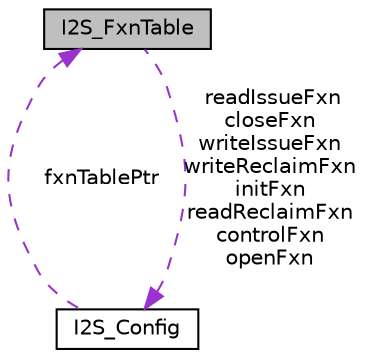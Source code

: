 digraph "I2S_FxnTable"
{
  edge [fontname="Helvetica",fontsize="10",labelfontname="Helvetica",labelfontsize="10"];
  node [fontname="Helvetica",fontsize="10",shape=record];
  Node1 [label="I2S_FxnTable",height=0.2,width=0.4,color="black", fillcolor="grey75", style="filled", fontcolor="black"];
  Node2 -> Node1 [dir="back",color="darkorchid3",fontsize="10",style="dashed",label=" readIssueFxn\ncloseFxn\nwriteIssueFxn\nwriteReclaimFxn\ninitFxn\nreadReclaimFxn\ncontrolFxn\nopenFxn" ];
  Node2 [label="I2S_Config",height=0.2,width=0.4,color="black", fillcolor="white", style="filled",URL="$struct_i2_s___config.html",tooltip="I2S Global configuration. "];
  Node1 -> Node2 [dir="back",color="darkorchid3",fontsize="10",style="dashed",label=" fxnTablePtr" ];
}
